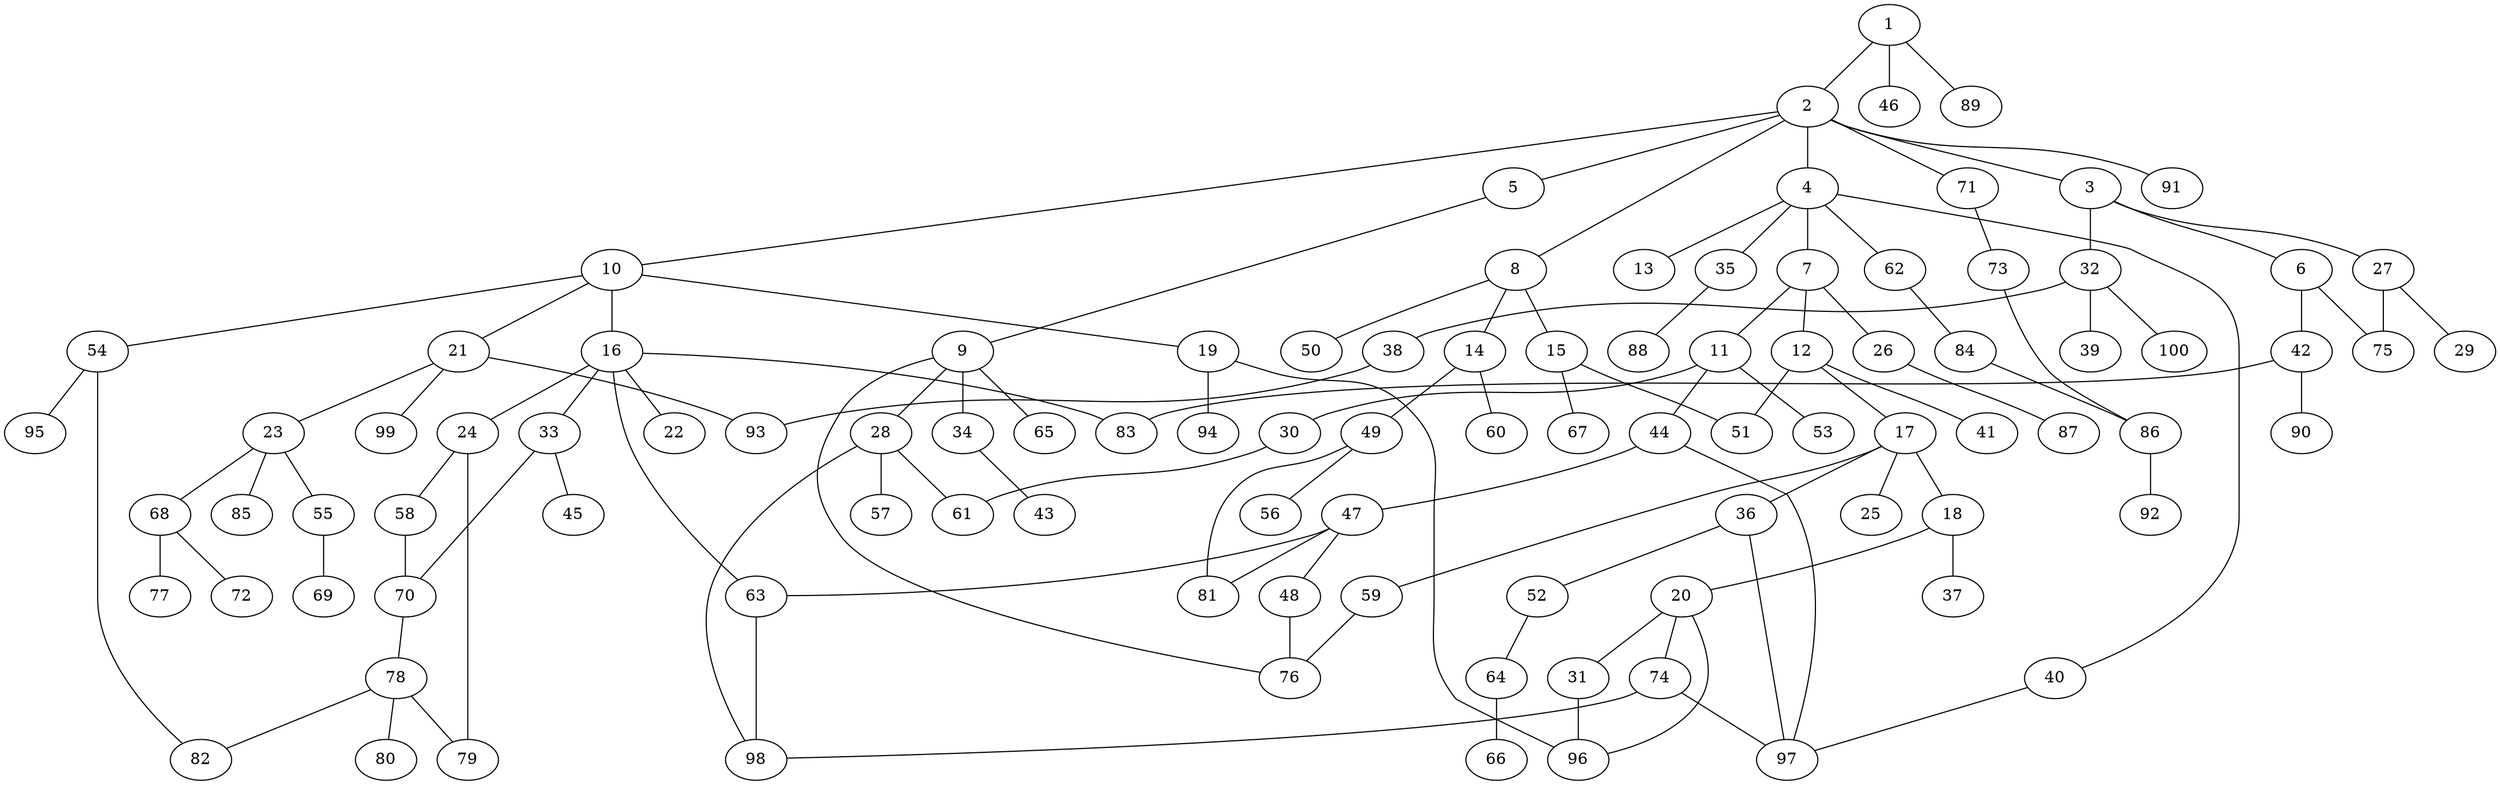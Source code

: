 graph graphname {1--2
1--46
1--89
2--3
2--4
2--5
2--8
2--10
2--71
2--91
3--6
3--27
3--32
4--7
4--13
4--35
4--40
4--62
5--9
6--42
6--75
7--11
7--12
7--26
8--14
8--15
8--50
9--28
9--34
9--65
9--76
10--16
10--19
10--21
10--54
11--30
11--44
11--53
12--17
12--41
12--51
14--49
14--60
15--51
15--67
16--22
16--24
16--33
16--63
16--83
17--18
17--25
17--36
17--59
18--20
18--37
19--94
19--96
20--31
20--74
20--96
21--23
21--93
21--99
23--55
23--68
23--85
24--58
24--79
26--87
27--29
27--75
28--57
28--61
28--98
30--61
31--96
32--38
32--39
32--100
33--45
33--70
34--43
35--88
36--52
36--97
38--93
40--97
42--83
42--90
44--47
44--97
47--48
47--63
47--81
48--76
49--56
49--81
52--64
54--82
54--95
55--69
58--70
59--76
62--84
63--98
64--66
68--72
68--77
70--78
71--73
73--86
74--97
74--98
78--79
78--80
78--82
84--86
86--92
}
